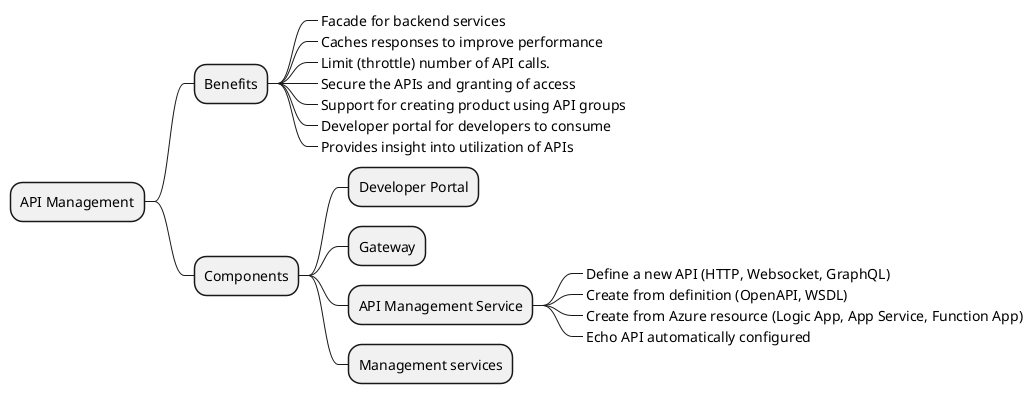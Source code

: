 @startmindmap "API Management"

+ API Management
++ Benefits
+++_ Facade for backend services
+++_ Caches responses to improve performance
+++_ Limit (throttle) number of API calls.
+++_ Secure the APIs and granting of access
+++_ Support for creating product using API groups
+++_ Developer portal for developers to consume
+++_ Provides insight into utilization of APIs
++ Components
+++ Developer Portal
+++ Gateway
+++ API Management Service
++++_ Define a new API (HTTP, Websocket, GraphQL)
++++_ Create from definition (OpenAPI, WSDL)
++++_ Create from Azure resource (Logic App, App Service, Function App)
++++_ Echo API automatically configured
+++ Management services


@endmindmap